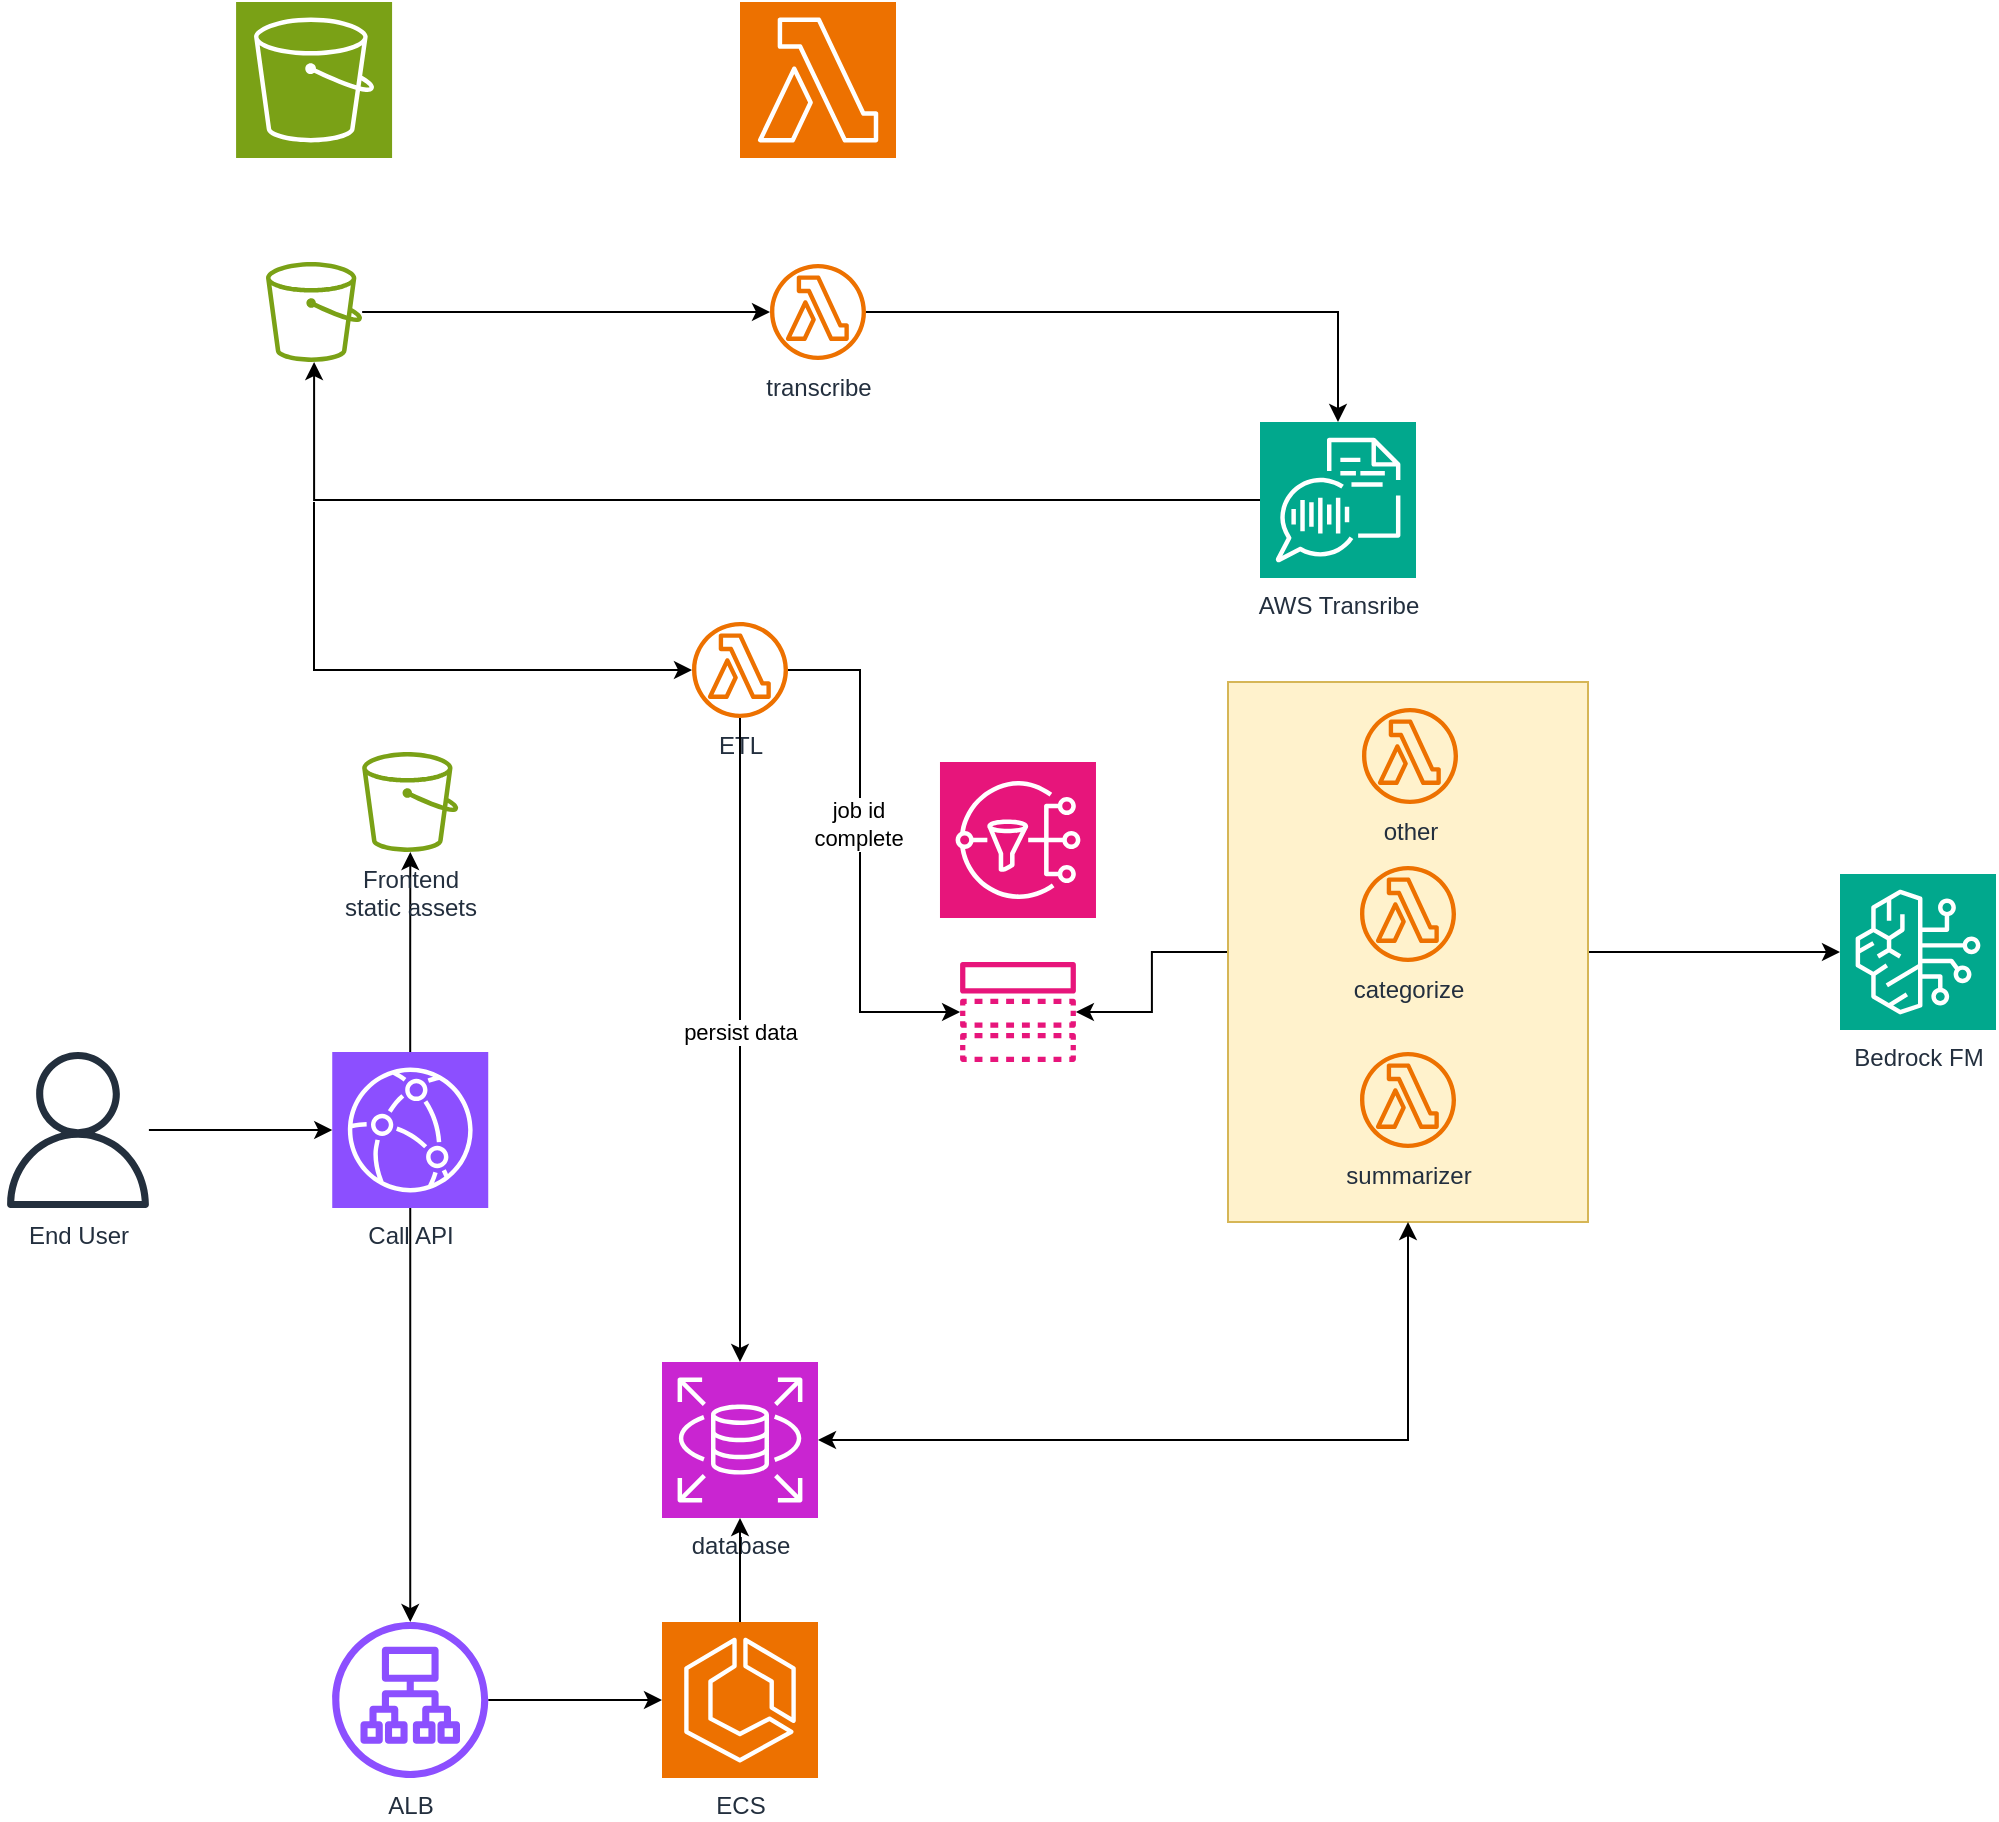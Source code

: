 <mxfile version="24.9.0">
  <diagram name="Page-1" id="f8XXJJ4PXf3yFEi_HfFr">
    <mxGraphModel dx="1304" dy="853" grid="1" gridSize="10" guides="1" tooltips="1" connect="1" arrows="1" fold="1" page="1" pageScale="1" pageWidth="850" pageHeight="1100" math="0" shadow="0">
      <root>
        <mxCell id="0" />
        <mxCell id="1" parent="0" />
        <mxCell id="lvnkZ1nuC0Zo9pI4247X-33" style="edgeStyle=orthogonalEdgeStyle;rounded=0;orthogonalLoop=1;jettySize=auto;html=1;" parent="1" source="lvnkZ1nuC0Zo9pI4247X-32" target="lvnkZ1nuC0Zo9pI4247X-19" edge="1">
          <mxGeometry relative="1" as="geometry" />
        </mxCell>
        <mxCell id="lvnkZ1nuC0Zo9pI4247X-34" style="edgeStyle=orthogonalEdgeStyle;rounded=0;orthogonalLoop=1;jettySize=auto;html=1;" parent="1" source="lvnkZ1nuC0Zo9pI4247X-32" target="lvnkZ1nuC0Zo9pI4247X-16" edge="1">
          <mxGeometry relative="1" as="geometry" />
        </mxCell>
        <mxCell id="lvnkZ1nuC0Zo9pI4247X-32" value="" style="rounded=0;whiteSpace=wrap;html=1;fillColor=#fff2cc;strokeColor=#d6b656;" parent="1" vertex="1">
          <mxGeometry x="654" y="490" width="180" height="270" as="geometry" />
        </mxCell>
        <mxCell id="lvnkZ1nuC0Zo9pI4247X-1" value="" style="sketch=0;points=[[0,0,0],[0.25,0,0],[0.5,0,0],[0.75,0,0],[1,0,0],[0,1,0],[0.25,1,0],[0.5,1,0],[0.75,1,0],[1,1,0],[0,0.25,0],[0,0.5,0],[0,0.75,0],[1,0.25,0],[1,0.5,0],[1,0.75,0]];outlineConnect=0;fontColor=#232F3E;fillColor=#7AA116;strokeColor=#ffffff;dashed=0;verticalLabelPosition=bottom;verticalAlign=top;align=center;html=1;fontSize=12;fontStyle=0;aspect=fixed;shape=mxgraph.aws4.resourceIcon;resIcon=mxgraph.aws4.s3;" parent="1" vertex="1">
          <mxGeometry x="158.04" y="150" width="78" height="78" as="geometry" />
        </mxCell>
        <mxCell id="lvnkZ1nuC0Zo9pI4247X-6" style="edgeStyle=orthogonalEdgeStyle;rounded=0;orthogonalLoop=1;jettySize=auto;html=1;" parent="1" source="lvnkZ1nuC0Zo9pI4247X-2" target="lvnkZ1nuC0Zo9pI4247X-4" edge="1">
          <mxGeometry relative="1" as="geometry" />
        </mxCell>
        <mxCell id="lvnkZ1nuC0Zo9pI4247X-2" value="" style="sketch=0;outlineConnect=0;fontColor=#232F3E;gradientColor=none;fillColor=#7AA116;strokeColor=none;dashed=0;verticalLabelPosition=bottom;verticalAlign=top;align=center;html=1;fontSize=12;fontStyle=0;aspect=fixed;pointerEvents=1;shape=mxgraph.aws4.bucket;" parent="1" vertex="1">
          <mxGeometry x="173" y="280" width="48.08" height="50" as="geometry" />
        </mxCell>
        <mxCell id="lvnkZ1nuC0Zo9pI4247X-3" value="" style="sketch=0;points=[[0,0,0],[0.25,0,0],[0.5,0,0],[0.75,0,0],[1,0,0],[0,1,0],[0.25,1,0],[0.5,1,0],[0.75,1,0],[1,1,0],[0,0.25,0],[0,0.5,0],[0,0.75,0],[1,0.25,0],[1,0.5,0],[1,0.75,0]];outlineConnect=0;fontColor=#232F3E;fillColor=#ED7100;strokeColor=#ffffff;dashed=0;verticalLabelPosition=bottom;verticalAlign=top;align=center;html=1;fontSize=12;fontStyle=0;aspect=fixed;shape=mxgraph.aws4.resourceIcon;resIcon=mxgraph.aws4.lambda;" parent="1" vertex="1">
          <mxGeometry x="410" y="150" width="78" height="78" as="geometry" />
        </mxCell>
        <mxCell id="lvnkZ1nuC0Zo9pI4247X-7" style="edgeStyle=orthogonalEdgeStyle;rounded=0;orthogonalLoop=1;jettySize=auto;html=1;" parent="1" source="lvnkZ1nuC0Zo9pI4247X-4" target="lvnkZ1nuC0Zo9pI4247X-5" edge="1">
          <mxGeometry relative="1" as="geometry" />
        </mxCell>
        <mxCell id="lvnkZ1nuC0Zo9pI4247X-4" value="transcribe" style="sketch=0;outlineConnect=0;fontColor=#232F3E;gradientColor=none;fillColor=#ED7100;strokeColor=none;dashed=0;verticalLabelPosition=bottom;verticalAlign=top;align=center;html=1;fontSize=12;fontStyle=0;aspect=fixed;pointerEvents=1;shape=mxgraph.aws4.lambda_function;" parent="1" vertex="1">
          <mxGeometry x="425" y="281" width="48" height="48" as="geometry" />
        </mxCell>
        <mxCell id="lvnkZ1nuC0Zo9pI4247X-8" style="edgeStyle=orthogonalEdgeStyle;rounded=0;orthogonalLoop=1;jettySize=auto;html=1;" parent="1" source="lvnkZ1nuC0Zo9pI4247X-5" target="lvnkZ1nuC0Zo9pI4247X-2" edge="1">
          <mxGeometry relative="1" as="geometry" />
        </mxCell>
        <mxCell id="lvnkZ1nuC0Zo9pI4247X-5" value="AWS Transribe" style="sketch=0;points=[[0,0,0],[0.25,0,0],[0.5,0,0],[0.75,0,0],[1,0,0],[0,1,0],[0.25,1,0],[0.5,1,0],[0.75,1,0],[1,1,0],[0,0.25,0],[0,0.5,0],[0,0.75,0],[1,0.25,0],[1,0.5,0],[1,0.75,0]];outlineConnect=0;fontColor=#232F3E;fillColor=#01A88D;strokeColor=#ffffff;dashed=0;verticalLabelPosition=bottom;verticalAlign=top;align=center;html=1;fontSize=12;fontStyle=0;aspect=fixed;shape=mxgraph.aws4.resourceIcon;resIcon=mxgraph.aws4.transcribe;" parent="1" vertex="1">
          <mxGeometry x="670" y="360" width="78" height="78" as="geometry" />
        </mxCell>
        <mxCell id="lvnkZ1nuC0Zo9pI4247X-11" style="edgeStyle=orthogonalEdgeStyle;rounded=0;orthogonalLoop=1;jettySize=auto;html=1;" parent="1" target="lvnkZ1nuC0Zo9pI4247X-13" edge="1">
          <mxGeometry relative="1" as="geometry">
            <mxPoint x="460" y="550" as="targetPoint" />
            <mxPoint x="197" y="400" as="sourcePoint" />
            <Array as="points">
              <mxPoint x="197" y="484" />
            </Array>
          </mxGeometry>
        </mxCell>
        <mxCell id="lvnkZ1nuC0Zo9pI4247X-20" style="edgeStyle=orthogonalEdgeStyle;rounded=0;orthogonalLoop=1;jettySize=auto;html=1;" parent="1" source="lvnkZ1nuC0Zo9pI4247X-13" target="lvnkZ1nuC0Zo9pI4247X-19" edge="1">
          <mxGeometry relative="1" as="geometry">
            <Array as="points">
              <mxPoint x="470" y="484" />
              <mxPoint x="470" y="655" />
            </Array>
          </mxGeometry>
        </mxCell>
        <mxCell id="lvnkZ1nuC0Zo9pI4247X-21" value="job id&lt;br&gt;complete" style="edgeLabel;html=1;align=center;verticalAlign=middle;resizable=0;points=[];" parent="lvnkZ1nuC0Zo9pI4247X-20" vertex="1" connectable="0">
          <mxGeometry x="-0.126" y="-1" relative="1" as="geometry">
            <mxPoint as="offset" />
          </mxGeometry>
        </mxCell>
        <mxCell id="lvnkZ1nuC0Zo9pI4247X-13" value="ETL" style="sketch=0;outlineConnect=0;fontColor=#232F3E;gradientColor=none;fillColor=#ED7100;strokeColor=none;dashed=0;verticalLabelPosition=bottom;verticalAlign=top;align=center;html=1;fontSize=12;fontStyle=0;aspect=fixed;pointerEvents=1;shape=mxgraph.aws4.lambda_function;" parent="1" vertex="1">
          <mxGeometry x="386" y="460" width="48" height="48" as="geometry" />
        </mxCell>
        <mxCell id="lvnkZ1nuC0Zo9pI4247X-14" value="database" style="sketch=0;points=[[0,0,0],[0.25,0,0],[0.5,0,0],[0.75,0,0],[1,0,0],[0,1,0],[0.25,1,0],[0.5,1,0],[0.75,1,0],[1,1,0],[0,0.25,0],[0,0.5,0],[0,0.75,0],[1,0.25,0],[1,0.5,0],[1,0.75,0]];outlineConnect=0;fontColor=#232F3E;fillColor=#C925D1;strokeColor=#ffffff;dashed=0;verticalLabelPosition=bottom;verticalAlign=top;align=center;html=1;fontSize=12;fontStyle=0;aspect=fixed;shape=mxgraph.aws4.resourceIcon;resIcon=mxgraph.aws4.rds;" parent="1" vertex="1">
          <mxGeometry x="371" y="830" width="78" height="78" as="geometry" />
        </mxCell>
        <mxCell id="lvnkZ1nuC0Zo9pI4247X-15" style="edgeStyle=orthogonalEdgeStyle;rounded=0;orthogonalLoop=1;jettySize=auto;html=1;" parent="1" source="lvnkZ1nuC0Zo9pI4247X-13" target="lvnkZ1nuC0Zo9pI4247X-14" edge="1">
          <mxGeometry relative="1" as="geometry" />
        </mxCell>
        <mxCell id="lvnkZ1nuC0Zo9pI4247X-26" value="persist data" style="edgeLabel;html=1;align=center;verticalAlign=middle;resizable=0;points=[];" parent="lvnkZ1nuC0Zo9pI4247X-15" vertex="1" connectable="0">
          <mxGeometry x="-0.026" relative="1" as="geometry">
            <mxPoint as="offset" />
          </mxGeometry>
        </mxCell>
        <mxCell id="lvnkZ1nuC0Zo9pI4247X-16" value="Bedrock FM" style="sketch=0;points=[[0,0,0],[0.25,0,0],[0.5,0,0],[0.75,0,0],[1,0,0],[0,1,0],[0.25,1,0],[0.5,1,0],[0.75,1,0],[1,1,0],[0,0.25,0],[0,0.5,0],[0,0.75,0],[1,0.25,0],[1,0.5,0],[1,0.75,0]];outlineConnect=0;fontColor=#232F3E;fillColor=#01A88D;strokeColor=#ffffff;dashed=0;verticalLabelPosition=bottom;verticalAlign=top;align=center;html=1;fontSize=12;fontStyle=0;aspect=fixed;shape=mxgraph.aws4.resourceIcon;resIcon=mxgraph.aws4.bedrock;" parent="1" vertex="1">
          <mxGeometry x="960" y="586" width="78" height="78" as="geometry" />
        </mxCell>
        <mxCell id="lvnkZ1nuC0Zo9pI4247X-18" value="" style="sketch=0;points=[[0,0,0],[0.25,0,0],[0.5,0,0],[0.75,0,0],[1,0,0],[0,1,0],[0.25,1,0],[0.5,1,0],[0.75,1,0],[1,1,0],[0,0.25,0],[0,0.5,0],[0,0.75,0],[1,0.25,0],[1,0.5,0],[1,0.75,0]];outlineConnect=0;fontColor=#232F3E;fillColor=#E7157B;strokeColor=#ffffff;dashed=0;verticalLabelPosition=bottom;verticalAlign=top;align=center;html=1;fontSize=12;fontStyle=0;aspect=fixed;shape=mxgraph.aws4.resourceIcon;resIcon=mxgraph.aws4.sns;" parent="1" vertex="1">
          <mxGeometry x="509.99" y="530" width="78" height="78" as="geometry" />
        </mxCell>
        <mxCell id="lvnkZ1nuC0Zo9pI4247X-19" value="" style="sketch=0;outlineConnect=0;fontColor=#232F3E;gradientColor=none;fillColor=#E7157B;strokeColor=none;dashed=0;verticalLabelPosition=bottom;verticalAlign=top;align=center;html=1;fontSize=12;fontStyle=0;aspect=fixed;pointerEvents=1;shape=mxgraph.aws4.topic;" parent="1" vertex="1">
          <mxGeometry x="519.89" y="630" width="58.21" height="50" as="geometry" />
        </mxCell>
        <mxCell id="lvnkZ1nuC0Zo9pI4247X-22" value="categorize" style="sketch=0;outlineConnect=0;fontColor=#232F3E;gradientColor=none;fillColor=#ED7100;strokeColor=none;dashed=0;verticalLabelPosition=bottom;verticalAlign=top;align=center;html=1;fontSize=12;fontStyle=0;aspect=fixed;pointerEvents=1;shape=mxgraph.aws4.lambda_function;" parent="1" vertex="1">
          <mxGeometry x="720" y="582" width="48" height="48" as="geometry" />
        </mxCell>
        <mxCell id="lvnkZ1nuC0Zo9pI4247X-24" value="summarizer" style="sketch=0;outlineConnect=0;fontColor=#232F3E;gradientColor=none;fillColor=#ED7100;strokeColor=none;dashed=0;verticalLabelPosition=bottom;verticalAlign=top;align=center;html=1;fontSize=12;fontStyle=0;aspect=fixed;pointerEvents=1;shape=mxgraph.aws4.lambda_function;" parent="1" vertex="1">
          <mxGeometry x="720" y="675" width="48" height="48" as="geometry" />
        </mxCell>
        <mxCell id="lvnkZ1nuC0Zo9pI4247X-31" style="edgeStyle=orthogonalEdgeStyle;rounded=0;orthogonalLoop=1;jettySize=auto;html=1;entryX=1;entryY=0.5;entryDx=0;entryDy=0;entryPerimeter=0;startArrow=classic;startFill=1;" parent="1" source="lvnkZ1nuC0Zo9pI4247X-32" target="lvnkZ1nuC0Zo9pI4247X-14" edge="1">
          <mxGeometry relative="1" as="geometry">
            <mxPoint x="744" y="790" as="sourcePoint" />
            <Array as="points">
              <mxPoint x="744" y="869" />
            </Array>
          </mxGeometry>
        </mxCell>
        <mxCell id="lvnkZ1nuC0Zo9pI4247X-35" value="other" style="sketch=0;outlineConnect=0;fontColor=#232F3E;gradientColor=none;fillColor=#ED7100;strokeColor=none;dashed=0;verticalLabelPosition=bottom;verticalAlign=top;align=center;html=1;fontSize=12;fontStyle=0;aspect=fixed;pointerEvents=1;shape=mxgraph.aws4.lambda_function;" parent="1" vertex="1">
          <mxGeometry x="721" y="503" width="48" height="48" as="geometry" />
        </mxCell>
        <mxCell id="7h3-V4vXmUnrsEJuSM43-58" style="edgeStyle=orthogonalEdgeStyle;rounded=0;orthogonalLoop=1;jettySize=auto;html=1;" edge="1" parent="1" source="7h3-V4vXmUnrsEJuSM43-55" target="7h3-V4vXmUnrsEJuSM43-57">
          <mxGeometry relative="1" as="geometry" />
        </mxCell>
        <mxCell id="7h3-V4vXmUnrsEJuSM43-68" style="edgeStyle=orthogonalEdgeStyle;rounded=0;orthogonalLoop=1;jettySize=auto;html=1;" edge="1" parent="1" source="7h3-V4vXmUnrsEJuSM43-55" target="7h3-V4vXmUnrsEJuSM43-66">
          <mxGeometry relative="1" as="geometry" />
        </mxCell>
        <mxCell id="7h3-V4vXmUnrsEJuSM43-55" value="Call API" style="sketch=0;points=[[0,0,0],[0.25,0,0],[0.5,0,0],[0.75,0,0],[1,0,0],[0,1,0],[0.25,1,0],[0.5,1,0],[0.75,1,0],[1,1,0],[0,0.25,0],[0,0.5,0],[0,0.75,0],[1,0.25,0],[1,0.5,0],[1,0.75,0]];outlineConnect=0;fontColor=#232F3E;fillColor=#8C4FFF;strokeColor=#ffffff;dashed=0;verticalLabelPosition=bottom;verticalAlign=top;align=center;html=1;fontSize=12;fontStyle=0;aspect=fixed;shape=mxgraph.aws4.resourceIcon;resIcon=mxgraph.aws4.cloudfront;" vertex="1" parent="1">
          <mxGeometry x="206.12" y="675" width="78" height="78" as="geometry" />
        </mxCell>
        <mxCell id="7h3-V4vXmUnrsEJuSM43-57" value="Frontend &lt;br&gt;static assets" style="sketch=0;outlineConnect=0;fontColor=#232F3E;gradientColor=none;fillColor=#7AA116;strokeColor=none;dashed=0;verticalLabelPosition=bottom;verticalAlign=top;align=center;html=1;fontSize=12;fontStyle=0;aspect=fixed;pointerEvents=1;shape=mxgraph.aws4.bucket;" vertex="1" parent="1">
          <mxGeometry x="221.08" y="525" width="48.08" height="50" as="geometry" />
        </mxCell>
        <mxCell id="7h3-V4vXmUnrsEJuSM43-60" style="edgeStyle=orthogonalEdgeStyle;rounded=0;orthogonalLoop=1;jettySize=auto;html=1;" edge="1" parent="1" source="7h3-V4vXmUnrsEJuSM43-70" target="7h3-V4vXmUnrsEJuSM43-55">
          <mxGeometry relative="1" as="geometry">
            <mxPoint x="110" y="713.909" as="sourcePoint" />
          </mxGeometry>
        </mxCell>
        <mxCell id="7h3-V4vXmUnrsEJuSM43-62" style="edgeStyle=orthogonalEdgeStyle;rounded=0;orthogonalLoop=1;jettySize=auto;html=1;" edge="1" parent="1" source="7h3-V4vXmUnrsEJuSM43-61" target="lvnkZ1nuC0Zo9pI4247X-14">
          <mxGeometry relative="1" as="geometry" />
        </mxCell>
        <mxCell id="7h3-V4vXmUnrsEJuSM43-61" value="ECS" style="sketch=0;points=[[0,0,0],[0.25,0,0],[0.5,0,0],[0.75,0,0],[1,0,0],[0,1,0],[0.25,1,0],[0.5,1,0],[0.75,1,0],[1,1,0],[0,0.25,0],[0,0.5,0],[0,0.75,0],[1,0.25,0],[1,0.5,0],[1,0.75,0]];outlineConnect=0;fontColor=#232F3E;fillColor=#ED7100;strokeColor=#ffffff;dashed=0;verticalLabelPosition=bottom;verticalAlign=top;align=center;html=1;fontSize=12;fontStyle=0;aspect=fixed;shape=mxgraph.aws4.resourceIcon;resIcon=mxgraph.aws4.ecs;" vertex="1" parent="1">
          <mxGeometry x="371" y="960" width="78" height="78" as="geometry" />
        </mxCell>
        <mxCell id="7h3-V4vXmUnrsEJuSM43-67" style="edgeStyle=orthogonalEdgeStyle;rounded=0;orthogonalLoop=1;jettySize=auto;html=1;" edge="1" parent="1" source="7h3-V4vXmUnrsEJuSM43-66" target="7h3-V4vXmUnrsEJuSM43-61">
          <mxGeometry relative="1" as="geometry" />
        </mxCell>
        <mxCell id="7h3-V4vXmUnrsEJuSM43-66" value="ALB" style="sketch=0;outlineConnect=0;fontColor=#232F3E;gradientColor=none;fillColor=#8C4FFF;strokeColor=none;dashed=0;verticalLabelPosition=bottom;verticalAlign=top;align=center;html=1;fontSize=12;fontStyle=0;aspect=fixed;pointerEvents=1;shape=mxgraph.aws4.application_load_balancer;" vertex="1" parent="1">
          <mxGeometry x="206.12" y="960" width="78" height="78" as="geometry" />
        </mxCell>
        <mxCell id="7h3-V4vXmUnrsEJuSM43-70" value="End User" style="sketch=0;outlineConnect=0;fontColor=#232F3E;gradientColor=none;fillColor=#232F3D;strokeColor=none;dashed=0;verticalLabelPosition=bottom;verticalAlign=top;align=center;html=1;fontSize=12;fontStyle=0;aspect=fixed;pointerEvents=1;shape=mxgraph.aws4.user;" vertex="1" parent="1">
          <mxGeometry x="40" y="675" width="78" height="78" as="geometry" />
        </mxCell>
      </root>
    </mxGraphModel>
  </diagram>
</mxfile>
